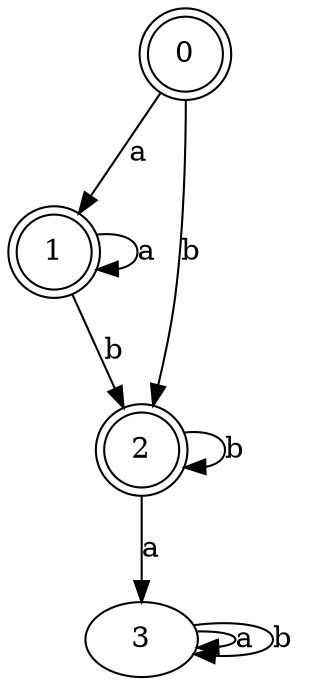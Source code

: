 digraph G {
	0 -> 1 [label="a"];
	0 -> 2 [label="b"];
	1 -> 1 [label="a"];
	1 -> 2 [label="b"];
	2 -> 3 [label="a"];
	2 -> 2 [label="b"];
	3 -> 3 [label="a"];
	3 -> 3 [label="b"];
	0 [shape=doublecircle];
	1 [shape=doublecircle];
	2 [shape=doublecircle];
}
